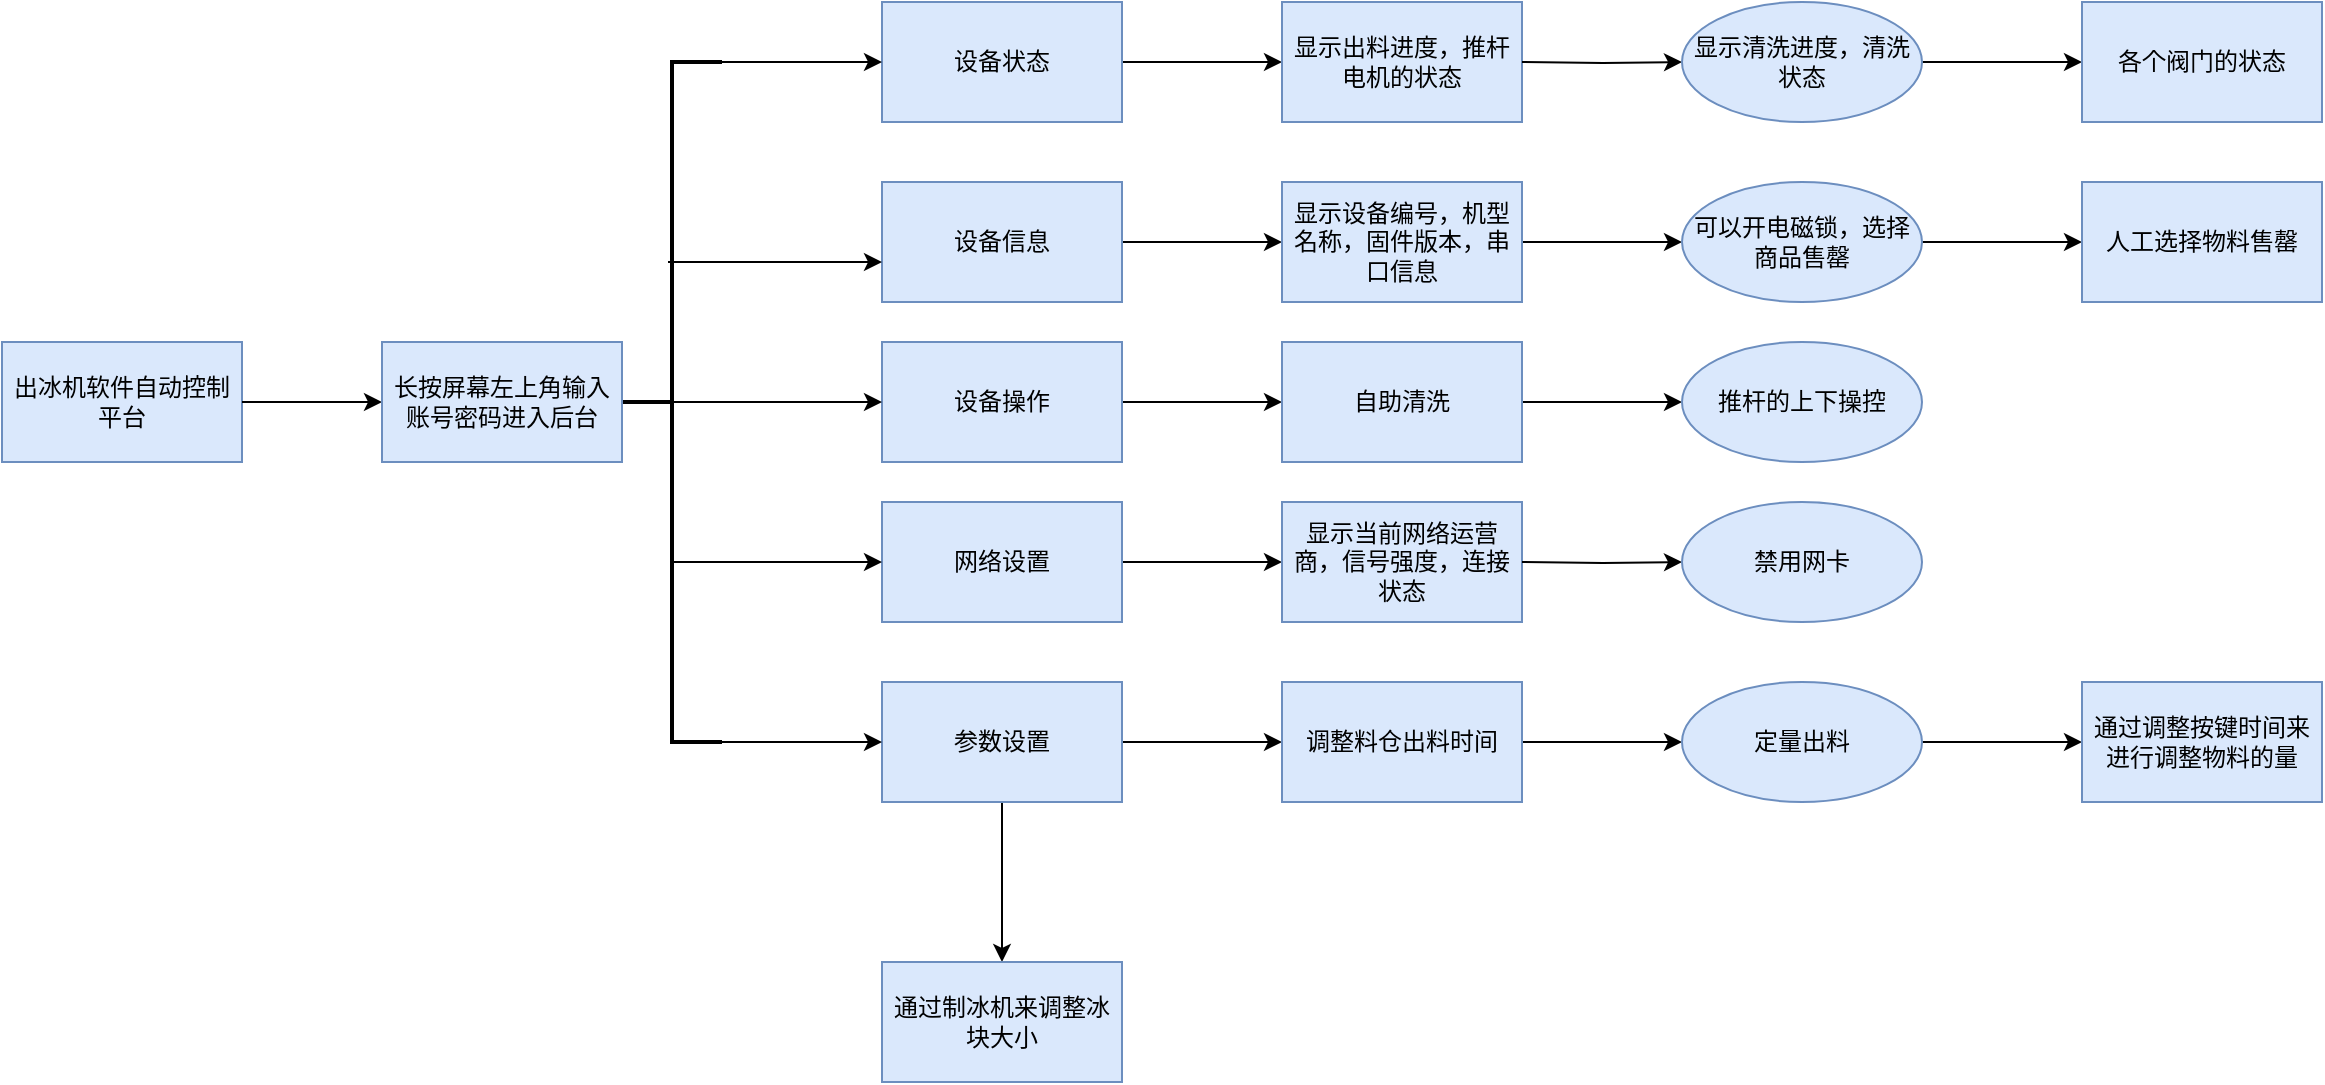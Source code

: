 <mxfile version="20.6.0" type="github">
  <diagram id="5S1ucBEcxvwEuMMHo_TW" name="Page-1">
    <mxGraphModel dx="1026" dy="565" grid="1" gridSize="10" guides="1" tooltips="1" connect="1" arrows="1" fold="1" page="1" pageScale="1" pageWidth="1169" pageHeight="1654" math="0" shadow="0">
      <root>
        <mxCell id="0" />
        <mxCell id="1" parent="0" />
        <mxCell id="VVCqYUwjpVhtejmYCUsd-1" value="出冰机软件自动控制平台" style="rounded=0;whiteSpace=wrap;html=1;fillColor=#dae8fc;strokeColor=#6c8ebf;" parent="1" vertex="1">
          <mxGeometry x="30" y="520" width="120" height="60" as="geometry" />
        </mxCell>
        <mxCell id="VVCqYUwjpVhtejmYCUsd-3" value="" style="endArrow=classic;html=1;rounded=0;exitX=1;exitY=0.5;exitDx=0;exitDy=0;entryX=0;entryY=0.5;entryDx=0;entryDy=0;" parent="1" source="VVCqYUwjpVhtejmYCUsd-1" edge="1">
          <mxGeometry width="50" height="50" relative="1" as="geometry">
            <mxPoint x="180" y="590" as="sourcePoint" />
            <mxPoint x="220" y="550" as="targetPoint" />
          </mxGeometry>
        </mxCell>
        <mxCell id="VVCqYUwjpVhtejmYCUsd-33" value="" style="edgeStyle=orthogonalEdgeStyle;rounded=0;orthogonalLoop=1;jettySize=auto;html=1;" parent="1" source="VVCqYUwjpVhtejmYCUsd-4" target="VVCqYUwjpVhtejmYCUsd-32" edge="1">
          <mxGeometry relative="1" as="geometry" />
        </mxCell>
        <mxCell id="VVCqYUwjpVhtejmYCUsd-4" value="设备操作" style="rounded=0;whiteSpace=wrap;html=1;fillColor=#dae8fc;strokeColor=#6c8ebf;" parent="1" vertex="1">
          <mxGeometry x="470" y="520" width="120" height="60" as="geometry" />
        </mxCell>
        <mxCell id="VVCqYUwjpVhtejmYCUsd-31" value="" style="edgeStyle=orthogonalEdgeStyle;rounded=0;orthogonalLoop=1;jettySize=auto;html=1;" parent="1" source="VVCqYUwjpVhtejmYCUsd-5" target="VVCqYUwjpVhtejmYCUsd-30" edge="1">
          <mxGeometry relative="1" as="geometry" />
        </mxCell>
        <mxCell id="VVCqYUwjpVhtejmYCUsd-5" value="设备信息" style="rounded=0;whiteSpace=wrap;html=1;fillColor=#dae8fc;strokeColor=#6c8ebf;" parent="1" vertex="1">
          <mxGeometry x="470" y="440" width="120" height="60" as="geometry" />
        </mxCell>
        <mxCell id="VVCqYUwjpVhtejmYCUsd-40" value="" style="edgeStyle=orthogonalEdgeStyle;rounded=0;orthogonalLoop=1;jettySize=auto;html=1;" parent="1" source="VVCqYUwjpVhtejmYCUsd-6" target="VVCqYUwjpVhtejmYCUsd-39" edge="1">
          <mxGeometry relative="1" as="geometry" />
        </mxCell>
        <mxCell id="VVCqYUwjpVhtejmYCUsd-6" value="设备状态" style="rounded=0;whiteSpace=wrap;html=1;fillColor=#dae8fc;strokeColor=#6c8ebf;" parent="1" vertex="1">
          <mxGeometry x="470" y="350" width="120" height="60" as="geometry" />
        </mxCell>
        <mxCell id="VVCqYUwjpVhtejmYCUsd-35" value="" style="edgeStyle=orthogonalEdgeStyle;rounded=0;orthogonalLoop=1;jettySize=auto;html=1;" parent="1" source="VVCqYUwjpVhtejmYCUsd-7" target="VVCqYUwjpVhtejmYCUsd-34" edge="1">
          <mxGeometry relative="1" as="geometry" />
        </mxCell>
        <mxCell id="VVCqYUwjpVhtejmYCUsd-7" value="网络设置" style="rounded=0;whiteSpace=wrap;html=1;fillColor=#dae8fc;strokeColor=#6c8ebf;" parent="1" vertex="1">
          <mxGeometry x="470" y="600" width="120" height="60" as="geometry" />
        </mxCell>
        <mxCell id="VVCqYUwjpVhtejmYCUsd-37" value="" style="edgeStyle=orthogonalEdgeStyle;rounded=0;orthogonalLoop=1;jettySize=auto;html=1;" parent="1" source="VVCqYUwjpVhtejmYCUsd-8" target="VVCqYUwjpVhtejmYCUsd-36" edge="1">
          <mxGeometry relative="1" as="geometry" />
        </mxCell>
        <mxCell id="U3d6VD6Udmkg8xg0AreB-2" value="" style="edgeStyle=orthogonalEdgeStyle;rounded=0;orthogonalLoop=1;jettySize=auto;html=1;fontColor=#000000;" edge="1" parent="1" source="VVCqYUwjpVhtejmYCUsd-8" target="U3d6VD6Udmkg8xg0AreB-1">
          <mxGeometry relative="1" as="geometry" />
        </mxCell>
        <mxCell id="VVCqYUwjpVhtejmYCUsd-8" value="参数设置" style="rounded=0;whiteSpace=wrap;html=1;fillColor=#dae8fc;strokeColor=#6c8ebf;" parent="1" vertex="1">
          <mxGeometry x="470" y="690" width="120" height="60" as="geometry" />
        </mxCell>
        <mxCell id="VVCqYUwjpVhtejmYCUsd-14" value="" style="strokeWidth=2;html=1;shape=mxgraph.flowchart.annotation_2;align=left;labelPosition=right;pointerEvents=1;" parent="1" vertex="1">
          <mxGeometry x="340" y="380" width="50" height="340" as="geometry" />
        </mxCell>
        <mxCell id="VVCqYUwjpVhtejmYCUsd-21" value="" style="endArrow=classic;html=1;rounded=0;exitX=1;exitY=0;exitDx=0;exitDy=0;exitPerimeter=0;entryX=0;entryY=0.5;entryDx=0;entryDy=0;" parent="1" source="VVCqYUwjpVhtejmYCUsd-14" edge="1">
          <mxGeometry width="50" height="50" relative="1" as="geometry">
            <mxPoint x="390" y="430" as="sourcePoint" />
            <mxPoint x="470" y="380" as="targetPoint" />
          </mxGeometry>
        </mxCell>
        <mxCell id="VVCqYUwjpVhtejmYCUsd-22" value="" style="endArrow=classic;html=1;rounded=0;exitX=1;exitY=1;exitDx=0;exitDy=0;exitPerimeter=0;entryX=0;entryY=0.5;entryDx=0;entryDy=0;" parent="1" source="VVCqYUwjpVhtejmYCUsd-14" target="VVCqYUwjpVhtejmYCUsd-8" edge="1">
          <mxGeometry width="50" height="50" relative="1" as="geometry">
            <mxPoint x="390" y="750" as="sourcePoint" />
            <mxPoint x="440" y="700" as="targetPoint" />
          </mxGeometry>
        </mxCell>
        <mxCell id="VVCqYUwjpVhtejmYCUsd-23" value="" style="endArrow=classic;html=1;rounded=0;" parent="1" edge="1">
          <mxGeometry width="50" height="50" relative="1" as="geometry">
            <mxPoint x="363" y="480" as="sourcePoint" />
            <mxPoint x="470" y="480" as="targetPoint" />
          </mxGeometry>
        </mxCell>
        <mxCell id="VVCqYUwjpVhtejmYCUsd-24" value="" style="endArrow=classic;html=1;rounded=0;entryX=0;entryY=0.5;entryDx=0;entryDy=0;" parent="1" target="VVCqYUwjpVhtejmYCUsd-4" edge="1">
          <mxGeometry width="50" height="50" relative="1" as="geometry">
            <mxPoint x="363" y="550" as="sourcePoint" />
            <mxPoint x="413" y="500" as="targetPoint" />
          </mxGeometry>
        </mxCell>
        <mxCell id="VVCqYUwjpVhtejmYCUsd-25" value="" style="endArrow=classic;html=1;rounded=0;entryX=0;entryY=0.5;entryDx=0;entryDy=0;" parent="1" target="VVCqYUwjpVhtejmYCUsd-7" edge="1">
          <mxGeometry width="50" height="50" relative="1" as="geometry">
            <mxPoint x="365" y="630" as="sourcePoint" />
            <mxPoint x="440" y="610" as="targetPoint" />
          </mxGeometry>
        </mxCell>
        <mxCell id="VVCqYUwjpVhtejmYCUsd-26" value="长按屏幕左上角输入账号密码进入后台" style="rounded=0;whiteSpace=wrap;html=1;fillColor=#dae8fc;strokeColor=#6c8ebf;" parent="1" vertex="1">
          <mxGeometry x="220" y="520" width="120" height="60" as="geometry" />
        </mxCell>
        <mxCell id="VVCqYUwjpVhtejmYCUsd-42" value="" style="edgeStyle=orthogonalEdgeStyle;rounded=0;orthogonalLoop=1;jettySize=auto;html=1;" parent="1" source="VVCqYUwjpVhtejmYCUsd-30" target="VVCqYUwjpVhtejmYCUsd-41" edge="1">
          <mxGeometry relative="1" as="geometry" />
        </mxCell>
        <mxCell id="VVCqYUwjpVhtejmYCUsd-30" value="显示设备编号，机型名称，固件版本，串口信息" style="whiteSpace=wrap;html=1;fillColor=#dae8fc;strokeColor=#6c8ebf;rounded=0;" parent="1" vertex="1">
          <mxGeometry x="670" y="440" width="120" height="60" as="geometry" />
        </mxCell>
        <mxCell id="U3d6VD6Udmkg8xg0AreB-8" value="" style="edgeStyle=orthogonalEdgeStyle;rounded=0;orthogonalLoop=1;jettySize=auto;html=1;fontColor=#000000;" edge="1" parent="1" source="VVCqYUwjpVhtejmYCUsd-32" target="U3d6VD6Udmkg8xg0AreB-7">
          <mxGeometry relative="1" as="geometry" />
        </mxCell>
        <mxCell id="VVCqYUwjpVhtejmYCUsd-32" value="自助清洗" style="whiteSpace=wrap;html=1;fillColor=#dae8fc;strokeColor=#6c8ebf;rounded=0;" parent="1" vertex="1">
          <mxGeometry x="670" y="520" width="120" height="60" as="geometry" />
        </mxCell>
        <mxCell id="VVCqYUwjpVhtejmYCUsd-34" value="显示当前网络运营商，信号强度，连接状态" style="whiteSpace=wrap;html=1;fillColor=#dae8fc;strokeColor=#6c8ebf;rounded=0;" parent="1" vertex="1">
          <mxGeometry x="670" y="600" width="120" height="60" as="geometry" />
        </mxCell>
        <mxCell id="VVCqYUwjpVhtejmYCUsd-44" value="" style="edgeStyle=orthogonalEdgeStyle;rounded=0;orthogonalLoop=1;jettySize=auto;html=1;" parent="1" source="VVCqYUwjpVhtejmYCUsd-36" target="VVCqYUwjpVhtejmYCUsd-43" edge="1">
          <mxGeometry relative="1" as="geometry" />
        </mxCell>
        <mxCell id="VVCqYUwjpVhtejmYCUsd-36" value="调整料仓出料时间" style="whiteSpace=wrap;html=1;fillColor=#dae8fc;strokeColor=#6c8ebf;rounded=0;" parent="1" vertex="1">
          <mxGeometry x="670" y="690" width="120" height="60" as="geometry" />
        </mxCell>
        <mxCell id="VVCqYUwjpVhtejmYCUsd-39" value="显示出料进度，推杆电机的状态" style="whiteSpace=wrap;html=1;fillColor=#dae8fc;strokeColor=#6c8ebf;rounded=0;" parent="1" vertex="1">
          <mxGeometry x="670" y="350" width="120" height="60" as="geometry" />
        </mxCell>
        <mxCell id="U3d6VD6Udmkg8xg0AreB-6" value="" style="edgeStyle=orthogonalEdgeStyle;rounded=0;orthogonalLoop=1;jettySize=auto;html=1;fontColor=#000000;" edge="1" parent="1" source="VVCqYUwjpVhtejmYCUsd-41" target="U3d6VD6Udmkg8xg0AreB-5">
          <mxGeometry relative="1" as="geometry" />
        </mxCell>
        <mxCell id="VVCqYUwjpVhtejmYCUsd-41" value="可以开电磁锁，选择商品售罄" style="ellipse;whiteSpace=wrap;html=1;fillColor=#dae8fc;strokeColor=#6c8ebf;rounded=0;" parent="1" vertex="1">
          <mxGeometry x="870" y="440" width="120" height="60" as="geometry" />
        </mxCell>
        <mxCell id="U3d6VD6Udmkg8xg0AreB-10" value="" style="edgeStyle=orthogonalEdgeStyle;rounded=0;orthogonalLoop=1;jettySize=auto;html=1;fontColor=#000000;" edge="1" parent="1" source="VVCqYUwjpVhtejmYCUsd-43" target="U3d6VD6Udmkg8xg0AreB-9">
          <mxGeometry relative="1" as="geometry" />
        </mxCell>
        <mxCell id="VVCqYUwjpVhtejmYCUsd-43" value="定量出料" style="ellipse;whiteSpace=wrap;html=1;fillColor=#dae8fc;strokeColor=#6c8ebf;rounded=0;" parent="1" vertex="1">
          <mxGeometry x="870" y="690" width="120" height="60" as="geometry" />
        </mxCell>
        <mxCell id="BwGKjQOIs6-BQPAeacx0-1" value="" style="edgeStyle=orthogonalEdgeStyle;rounded=0;orthogonalLoop=1;jettySize=auto;html=1;" parent="1" target="BwGKjQOIs6-BQPAeacx0-2" edge="1">
          <mxGeometry relative="1" as="geometry">
            <mxPoint x="790" y="380" as="sourcePoint" />
          </mxGeometry>
        </mxCell>
        <mxCell id="U3d6VD6Udmkg8xg0AreB-4" value="" style="edgeStyle=orthogonalEdgeStyle;rounded=0;orthogonalLoop=1;jettySize=auto;html=1;fontColor=#000000;" edge="1" parent="1" source="BwGKjQOIs6-BQPAeacx0-2" target="U3d6VD6Udmkg8xg0AreB-3">
          <mxGeometry relative="1" as="geometry" />
        </mxCell>
        <mxCell id="BwGKjQOIs6-BQPAeacx0-2" value="显示清洗进度，清洗状态" style="ellipse;whiteSpace=wrap;html=1;fillColor=#dae8fc;strokeColor=#6c8ebf;rounded=0;" parent="1" vertex="1">
          <mxGeometry x="870" y="350" width="120" height="60" as="geometry" />
        </mxCell>
        <mxCell id="BwGKjQOIs6-BQPAeacx0-3" value="" style="edgeStyle=orthogonalEdgeStyle;rounded=0;orthogonalLoop=1;jettySize=auto;html=1;" parent="1" target="BwGKjQOIs6-BQPAeacx0-4" edge="1">
          <mxGeometry relative="1" as="geometry">
            <mxPoint x="790" y="630" as="sourcePoint" />
          </mxGeometry>
        </mxCell>
        <mxCell id="BwGKjQOIs6-BQPAeacx0-4" value="禁用网卡" style="ellipse;whiteSpace=wrap;html=1;fillColor=#dae8fc;strokeColor=#6c8ebf;rounded=0;" parent="1" vertex="1">
          <mxGeometry x="870" y="600" width="120" height="60" as="geometry" />
        </mxCell>
        <mxCell id="U3d6VD6Udmkg8xg0AreB-1" value="通过制冰机来调整冰块大小" style="whiteSpace=wrap;html=1;fillColor=#dae8fc;strokeColor=#6c8ebf;rounded=0;" vertex="1" parent="1">
          <mxGeometry x="470" y="830" width="120" height="60" as="geometry" />
        </mxCell>
        <mxCell id="U3d6VD6Udmkg8xg0AreB-3" value="各个阀门的状态" style="whiteSpace=wrap;html=1;fillColor=#dae8fc;strokeColor=#6c8ebf;rounded=0;" vertex="1" parent="1">
          <mxGeometry x="1070" y="350" width="120" height="60" as="geometry" />
        </mxCell>
        <mxCell id="U3d6VD6Udmkg8xg0AreB-5" value="人工选择物料售罄" style="whiteSpace=wrap;html=1;fillColor=#dae8fc;strokeColor=#6c8ebf;rounded=0;" vertex="1" parent="1">
          <mxGeometry x="1070" y="440" width="120" height="60" as="geometry" />
        </mxCell>
        <mxCell id="U3d6VD6Udmkg8xg0AreB-7" value="推杆的上下操控" style="ellipse;whiteSpace=wrap;html=1;fillColor=#dae8fc;strokeColor=#6c8ebf;rounded=0;" vertex="1" parent="1">
          <mxGeometry x="870" y="520" width="120" height="60" as="geometry" />
        </mxCell>
        <mxCell id="U3d6VD6Udmkg8xg0AreB-9" value="通过调整按键时间来进行调整物料的量" style="whiteSpace=wrap;html=1;fillColor=#dae8fc;strokeColor=#6c8ebf;rounded=0;" vertex="1" parent="1">
          <mxGeometry x="1070" y="690" width="120" height="60" as="geometry" />
        </mxCell>
      </root>
    </mxGraphModel>
  </diagram>
</mxfile>
